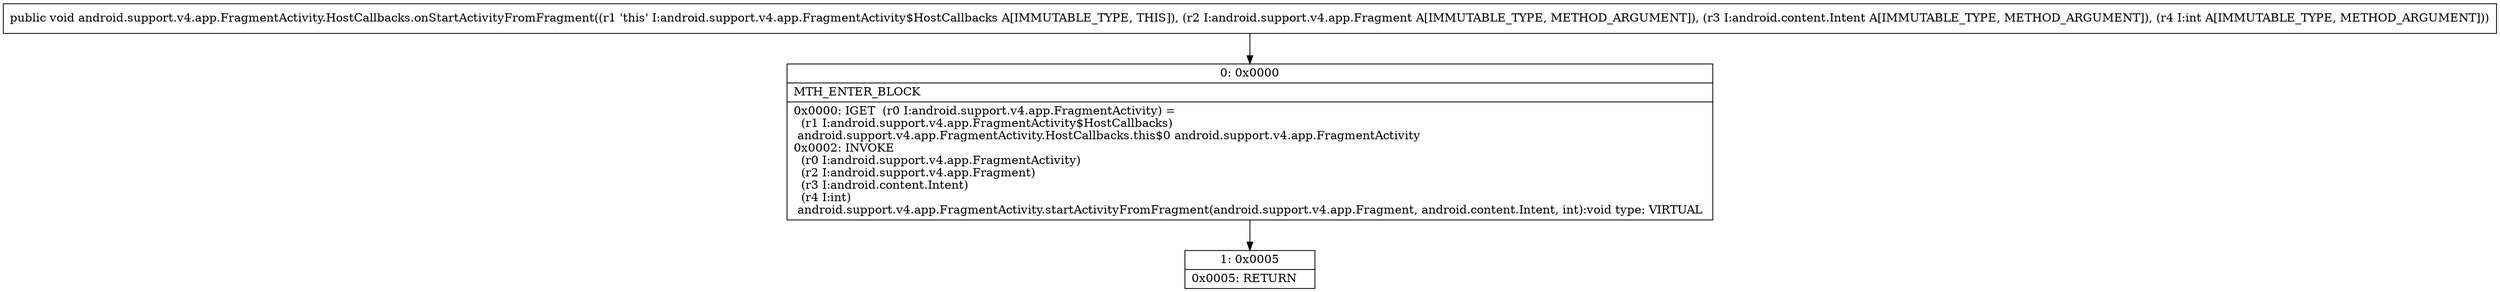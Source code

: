digraph "CFG forandroid.support.v4.app.FragmentActivity.HostCallbacks.onStartActivityFromFragment(Landroid\/support\/v4\/app\/Fragment;Landroid\/content\/Intent;I)V" {
Node_0 [shape=record,label="{0\:\ 0x0000|MTH_ENTER_BLOCK\l|0x0000: IGET  (r0 I:android.support.v4.app.FragmentActivity) = \l  (r1 I:android.support.v4.app.FragmentActivity$HostCallbacks)\l android.support.v4.app.FragmentActivity.HostCallbacks.this$0 android.support.v4.app.FragmentActivity \l0x0002: INVOKE  \l  (r0 I:android.support.v4.app.FragmentActivity)\l  (r2 I:android.support.v4.app.Fragment)\l  (r3 I:android.content.Intent)\l  (r4 I:int)\l android.support.v4.app.FragmentActivity.startActivityFromFragment(android.support.v4.app.Fragment, android.content.Intent, int):void type: VIRTUAL \l}"];
Node_1 [shape=record,label="{1\:\ 0x0005|0x0005: RETURN   \l}"];
MethodNode[shape=record,label="{public void android.support.v4.app.FragmentActivity.HostCallbacks.onStartActivityFromFragment((r1 'this' I:android.support.v4.app.FragmentActivity$HostCallbacks A[IMMUTABLE_TYPE, THIS]), (r2 I:android.support.v4.app.Fragment A[IMMUTABLE_TYPE, METHOD_ARGUMENT]), (r3 I:android.content.Intent A[IMMUTABLE_TYPE, METHOD_ARGUMENT]), (r4 I:int A[IMMUTABLE_TYPE, METHOD_ARGUMENT])) }"];
MethodNode -> Node_0;
Node_0 -> Node_1;
}

